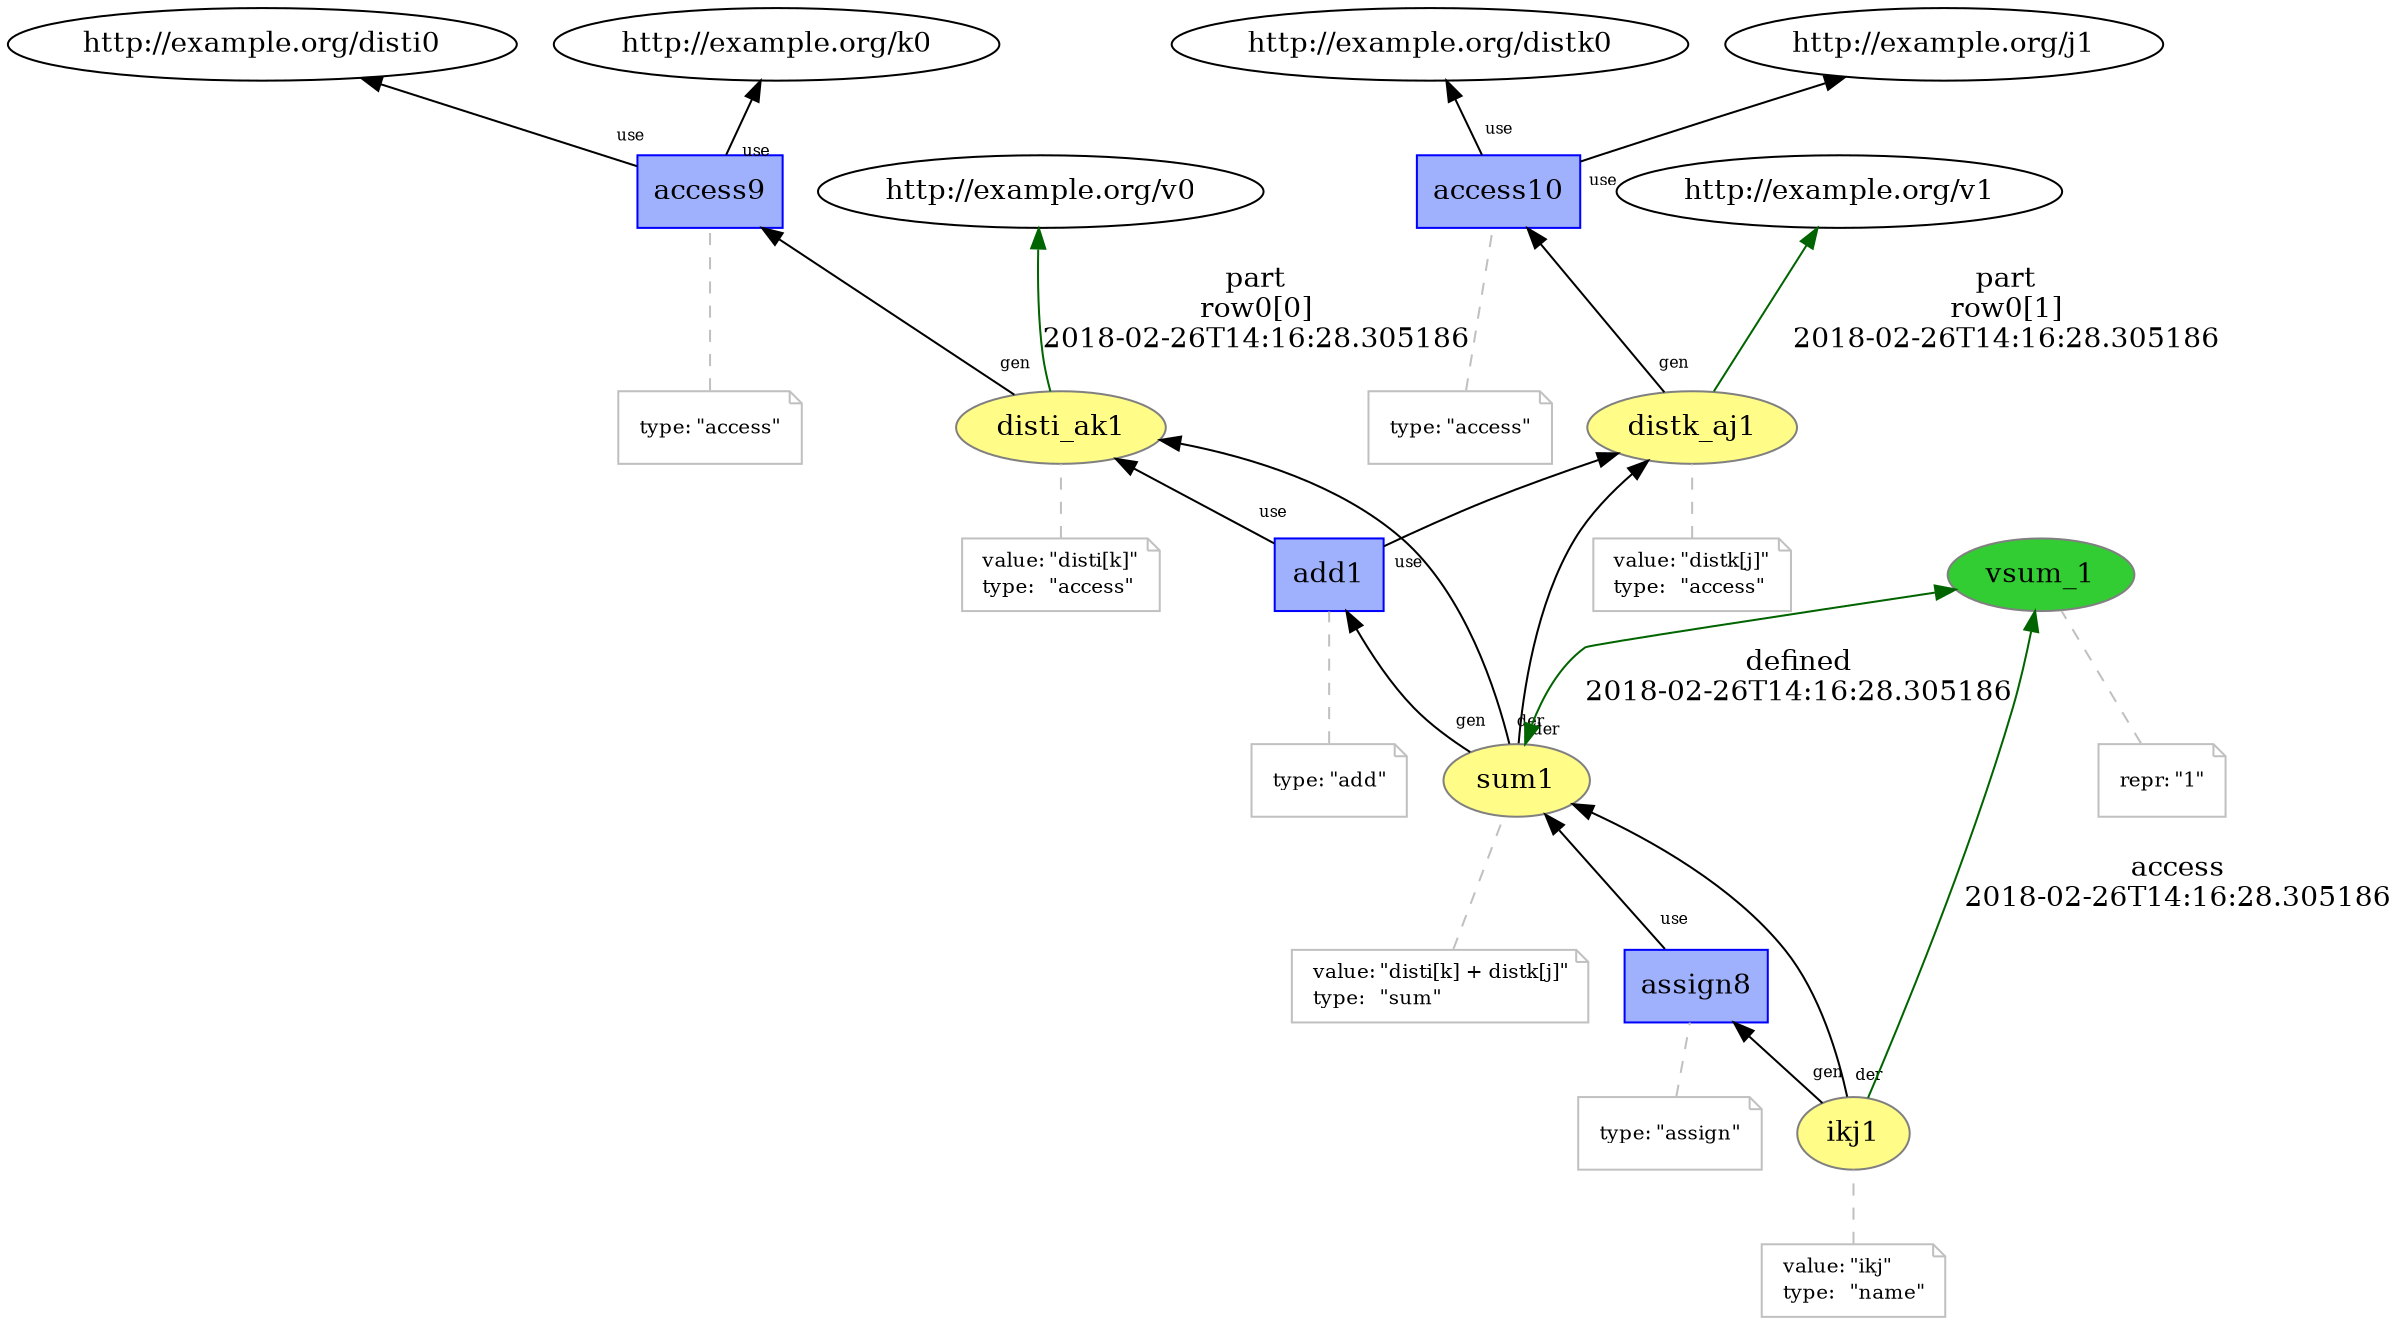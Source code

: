 digraph "PROV" { size="16,12"; rankdir="BT";
"http://example.org/disti_ak1" [fillcolor="#FFFC87",color="#808080",style="filled",label="disti_ak1",URL="http://example.org/disti_ak1"]
"-attrs0" [color="gray",shape="note",fontsize="10",fontcolor="black",label=<<TABLE cellpadding="0" border="0">
	<TR>
	    <TD align="left">value:</TD>
	    <TD align="left">&quot;disti[k]&quot;</TD>
	</TR>
	<TR>
	    <TD align="left">type:</TD>
	    <TD align="left">&quot;access&quot;</TD>
	</TR>
</TABLE>>]
"-attrs0" -> "http://example.org/disti_ak1" [color="gray",style="dashed",arrowhead="none"]
"http://example.org/disti_ak1" -> "http://example.org/v0" [labelfontsize="8",labeldistance="1.5",color="darkgreen",labelangle="60.0",rotation="20",label="part
row0[0]
2018-02-26T14:16:28.305186"]
"http://example.org/access9" [fillcolor="#9FB1FC",color="#0000FF",shape="polygon",sides="4",style="filled",label="access9",URL="http://example.org/access9"]
"-attrs1" [color="gray",shape="note",fontsize="10",fontcolor="black",label=<<TABLE cellpadding="0" border="0">
	<TR>
	    <TD align="left">type:</TD>
	    <TD align="left">&quot;access&quot;</TD>
	</TR>
</TABLE>>]
"-attrs1" -> "http://example.org/access9" [color="gray",style="dashed",arrowhead="none"]
"http://example.org/access9" -> "http://example.org/disti0" [labelfontsize="8",labeldistance="1.5",labelangle="60.0",rotation="20",taillabel="use"]
"http://example.org/access9" -> "http://example.org/k0" [labelfontsize="8",labeldistance="1.5",labelangle="60.0",rotation="20",taillabel="use"]
"http://example.org/disti_ak1" -> "http://example.org/access9" [labelfontsize="8",labeldistance="1.5",labelangle="60.0",rotation="20",taillabel="gen"]
"http://example.org/distk_aj1" [fillcolor="#FFFC87",color="#808080",style="filled",label="distk_aj1",URL="http://example.org/distk_aj1"]
"-attrs2" [color="gray",shape="note",fontsize="10",fontcolor="black",label=<<TABLE cellpadding="0" border="0">
	<TR>
	    <TD align="left">value:</TD>
	    <TD align="left">&quot;distk[j]&quot;</TD>
	</TR>
	<TR>
	    <TD align="left">type:</TD>
	    <TD align="left">&quot;access&quot;</TD>
	</TR>
</TABLE>>]
"-attrs2" -> "http://example.org/distk_aj1" [color="gray",style="dashed",arrowhead="none"]
"http://example.org/distk_aj1" -> "http://example.org/v1" [labelfontsize="8",labeldistance="1.5",color="darkgreen",labelangle="60.0",rotation="20",label="part
row0[1]
2018-02-26T14:16:28.305186"]
"http://example.org/access10" [fillcolor="#9FB1FC",color="#0000FF",shape="polygon",sides="4",style="filled",label="access10",URL="http://example.org/access10"]
"-attrs3" [color="gray",shape="note",fontsize="10",fontcolor="black",label=<<TABLE cellpadding="0" border="0">
	<TR>
	    <TD align="left">type:</TD>
	    <TD align="left">&quot;access&quot;</TD>
	</TR>
</TABLE>>]
"-attrs3" -> "http://example.org/access10" [color="gray",style="dashed",arrowhead="none"]
"http://example.org/access10" -> "http://example.org/distk0" [labelfontsize="8",labeldistance="1.5",labelangle="60.0",rotation="20",taillabel="use"]
"http://example.org/access10" -> "http://example.org/j1" [labelfontsize="8",labeldistance="1.5",labelangle="60.0",rotation="20",taillabel="use"]
"http://example.org/distk_aj1" -> "http://example.org/access10" [labelfontsize="8",labeldistance="1.5",labelangle="60.0",rotation="20",taillabel="gen"]
"http://example.org/sum1" [fillcolor="#FFFC87",color="#808080",style="filled",label="sum1",URL="http://example.org/sum1"]
"-attrs4" [color="gray",shape="note",fontsize="10",fontcolor="black",label=<<TABLE cellpadding="0" border="0">
	<TR>
	    <TD align="left">value:</TD>
	    <TD align="left">&quot;disti[k] + distk[j]&quot;</TD>
	</TR>
	<TR>
	    <TD align="left">type:</TD>
	    <TD align="left">&quot;sum&quot;</TD>
	</TR>
</TABLE>>]
"-attrs4" -> "http://example.org/sum1" [color="gray",style="dashed",arrowhead="none"]
"http://example.org/vsum_1" [fillcolor="#32CD32",color="#808080",style="filled",label="vsum_1",URL="http://example.org/vsum_1"]
"-attrs5" [color="gray",shape="note",fontsize="10",fontcolor="black",label=<<TABLE cellpadding="0" border="0">
	<TR>
	    <TD align="left">repr:</TD>
	    <TD align="left">&quot;1&quot;</TD>
	</TR>
</TABLE>>]
"-attrs5" -> "http://example.org/vsum_1" [color="gray",style="dashed",arrowhead="none"]
"http://example.org/sum1" -> "http://example.org/vsum_1" [labelfontsize="8",labeldistance="1.5",color="darkgreen",labelangle="60.0",rotation="20",label="defined
2018-02-26T14:16:28.305186",dir="both"]
"http://example.org/add1" [fillcolor="#9FB1FC",color="#0000FF",shape="polygon",sides="4",style="filled",label="add1",URL="http://example.org/add1"]
"-attrs6" [color="gray",shape="note",fontsize="10",fontcolor="black",label=<<TABLE cellpadding="0" border="0">
	<TR>
	    <TD align="left">type:</TD>
	    <TD align="left">&quot;add&quot;</TD>
	</TR>
</TABLE>>]
"-attrs6" -> "http://example.org/add1" [color="gray",style="dashed",arrowhead="none"]
"http://example.org/add1" -> "http://example.org/disti_ak1" [labelfontsize="8",labeldistance="1.5",labelangle="60.0",rotation="20",taillabel="use"]
"http://example.org/sum1" -> "http://example.org/disti_ak1" [labelfontsize="8",labeldistance="1.5",labelangle="60.0",rotation="20",taillabel="der"]
"http://example.org/add1" -> "http://example.org/distk_aj1" [labelfontsize="8",labeldistance="1.5",labelangle="60.0",rotation="20",taillabel="use"]
"http://example.org/sum1" -> "http://example.org/distk_aj1" [labelfontsize="8",labeldistance="1.5",labelangle="60.0",rotation="20",taillabel="der"]
"http://example.org/sum1" -> "http://example.org/add1" [labelfontsize="8",labeldistance="1.5",labelangle="60.0",rotation="20",taillabel="gen"]
"http://example.org/ikj1" [fillcolor="#FFFC87",color="#808080",style="filled",label="ikj1",URL="http://example.org/ikj1"]
"-attrs7" [color="gray",shape="note",fontsize="10",fontcolor="black",label=<<TABLE cellpadding="0" border="0">
	<TR>
	    <TD align="left">value:</TD>
	    <TD align="left">&quot;ikj&quot;</TD>
	</TR>
	<TR>
	    <TD align="left">type:</TD>
	    <TD align="left">&quot;name&quot;</TD>
	</TR>
</TABLE>>]
"-attrs7" -> "http://example.org/ikj1" [color="gray",style="dashed",arrowhead="none"]
"http://example.org/ikj1" -> "http://example.org/vsum_1" [labelfontsize="8",labeldistance="1.5",color="darkgreen",labelangle="60.0",rotation="20",label="access
2018-02-26T14:16:28.305186"]
"http://example.org/assign8" [fillcolor="#9FB1FC",color="#0000FF",shape="polygon",sides="4",style="filled",label="assign8",URL="http://example.org/assign8"]
"-attrs8" [color="gray",shape="note",fontsize="10",fontcolor="black",label=<<TABLE cellpadding="0" border="0">
	<TR>
	    <TD align="left">type:</TD>
	    <TD align="left">&quot;assign&quot;</TD>
	</TR>
</TABLE>>]
"-attrs8" -> "http://example.org/assign8" [color="gray",style="dashed",arrowhead="none"]
"http://example.org/assign8" -> "http://example.org/sum1" [labelfontsize="8",labeldistance="1.5",labelangle="60.0",rotation="20",taillabel="use"]
"http://example.org/ikj1" -> "http://example.org/sum1" [labelfontsize="8",labeldistance="1.5",labelangle="60.0",rotation="20",taillabel="der"]
"http://example.org/ikj1" -> "http://example.org/assign8" [labelfontsize="8",labeldistance="1.5",labelangle="60.0",rotation="20",taillabel="gen"]
}